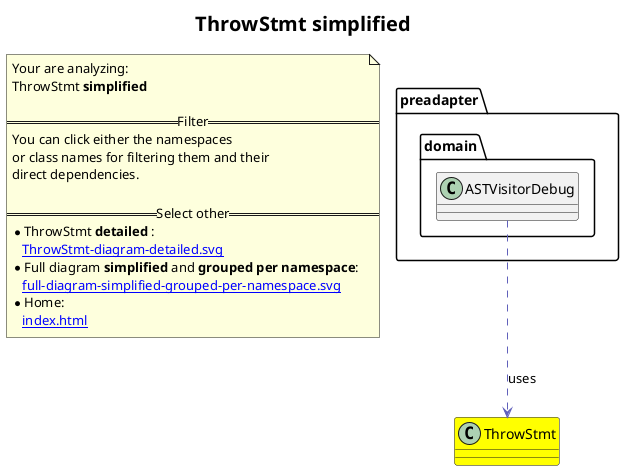 @startuml
title <size:20>ThrowStmt **simplified** </size>
note "Your are analyzing:\nThrowStmt **simplified** \n\n==Filter==\nYou can click either the namespaces \nor class names for filtering them and their\ndirect dependencies.\n\n==Select other==\n* ThrowStmt **detailed** :\n   [[ThrowStmt-diagram-detailed.svg]]\n* Full diagram **simplified** and **grouped per namespace**:\n   [[full-diagram-simplified-grouped-per-namespace.svg]]\n* Home:\n   [[index.html]]" as FloatingNote
class ThrowStmt [[ThrowStmt-diagram-simplified.svg]] #yellow {
}
  class preadapter.domain.ASTVisitorDebug [[preadapter.domain.ASTVisitorDebug-diagram-simplified.svg]]  {
  }
 ' *************************************** 
 ' *************************************** 
 ' *************************************** 
' Class relations extracted from namespace:
' 
' Class relations extracted from namespace:
' preadapter.domain
preadapter.domain.ASTVisitorDebug .[#6060BB].> ThrowStmt  : uses 
@enduml